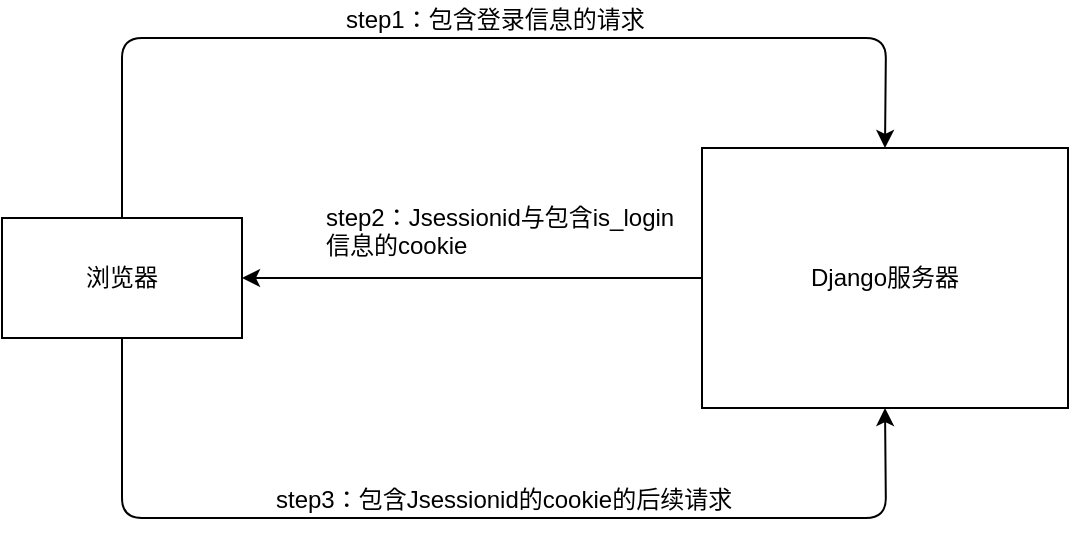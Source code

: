 <mxfile version="10.6.1" type="github"><diagram id="rCRXyv3W_2G4pEJmIFaS" name="Page-1"><mxGraphModel dx="1010" dy="550" grid="1" gridSize="10" guides="1" tooltips="1" connect="1" arrows="1" fold="1" page="1" pageScale="1" pageWidth="827" pageHeight="1169" math="0" shadow="0"><root><mxCell id="0"/><mxCell id="1" parent="0"/><mxCell id="iZa6Dy4tVveOVBUGj8K--1" value="浏览器" style="rounded=0;whiteSpace=wrap;html=1;" vertex="1" parent="1"><mxGeometry x="120" y="250" width="120" height="60" as="geometry"/></mxCell><mxCell id="iZa6Dy4tVveOVBUGj8K--2" value="Django服务器" style="rounded=0;whiteSpace=wrap;html=1;" vertex="1" parent="1"><mxGeometry x="470" y="215" width="183" height="130" as="geometry"/></mxCell><mxCell id="iZa6Dy4tVveOVBUGj8K--3" value="" style="endArrow=classic;html=1;entryX=0.5;entryY=0;entryDx=0;entryDy=0;exitX=0.5;exitY=0;exitDx=0;exitDy=0;" edge="1" parent="1" source="iZa6Dy4tVveOVBUGj8K--1" target="iZa6Dy4tVveOVBUGj8K--2"><mxGeometry width="50" height="50" relative="1" as="geometry"><mxPoint x="120" y="420" as="sourcePoint"/><mxPoint x="170" y="370" as="targetPoint"/><Array as="points"><mxPoint x="180" y="160"/><mxPoint x="562" y="160"/></Array></mxGeometry></mxCell><mxCell id="iZa6Dy4tVveOVBUGj8K--4" value="" style="endArrow=classic;html=1;exitX=0;exitY=0.5;exitDx=0;exitDy=0;entryX=1;entryY=0.5;entryDx=0;entryDy=0;" edge="1" parent="1" source="iZa6Dy4tVveOVBUGj8K--2" target="iZa6Dy4tVveOVBUGj8K--1"><mxGeometry width="50" height="50" relative="1" as="geometry"><mxPoint x="250" y="310" as="sourcePoint"/><mxPoint x="300" y="260" as="targetPoint"/></mxGeometry></mxCell><mxCell id="iZa6Dy4tVveOVBUGj8K--5" value="" style="endArrow=classic;html=1;exitX=0.5;exitY=1;exitDx=0;exitDy=0;entryX=0.5;entryY=1;entryDx=0;entryDy=0;" edge="1" parent="1" source="iZa6Dy4tVveOVBUGj8K--1" target="iZa6Dy4tVveOVBUGj8K--2"><mxGeometry width="50" height="50" relative="1" as="geometry"><mxPoint x="170" y="360" as="sourcePoint"/><mxPoint x="220" y="310" as="targetPoint"/><Array as="points"><mxPoint x="180" y="400"/><mxPoint x="562" y="400"/></Array></mxGeometry></mxCell><mxCell id="iZa6Dy4tVveOVBUGj8K--6" value="step1：包含登录信息的请求" style="text;html=1;resizable=0;points=[];autosize=1;align=left;verticalAlign=top;spacingTop=-4;" vertex="1" parent="1"><mxGeometry x="290" y="141" width="170" height="20" as="geometry"/></mxCell><mxCell id="iZa6Dy4tVveOVBUGj8K--7" value="step2：Jsessionid与包含is_login&lt;br&gt;信息的cookie&lt;br&gt;&lt;br&gt;" style="text;html=1;resizable=0;points=[];autosize=1;align=left;verticalAlign=top;spacingTop=-4;" vertex="1" parent="1"><mxGeometry x="280" y="240" width="190" height="40" as="geometry"/></mxCell><mxCell id="iZa6Dy4tVveOVBUGj8K--8" value="step3：包含Jsessionid的cookie的后续请求" style="text;html=1;resizable=0;points=[];autosize=1;align=left;verticalAlign=top;spacingTop=-4;" vertex="1" parent="1"><mxGeometry x="255" y="381" width="240" height="20" as="geometry"/></mxCell></root></mxGraphModel></diagram></mxfile>